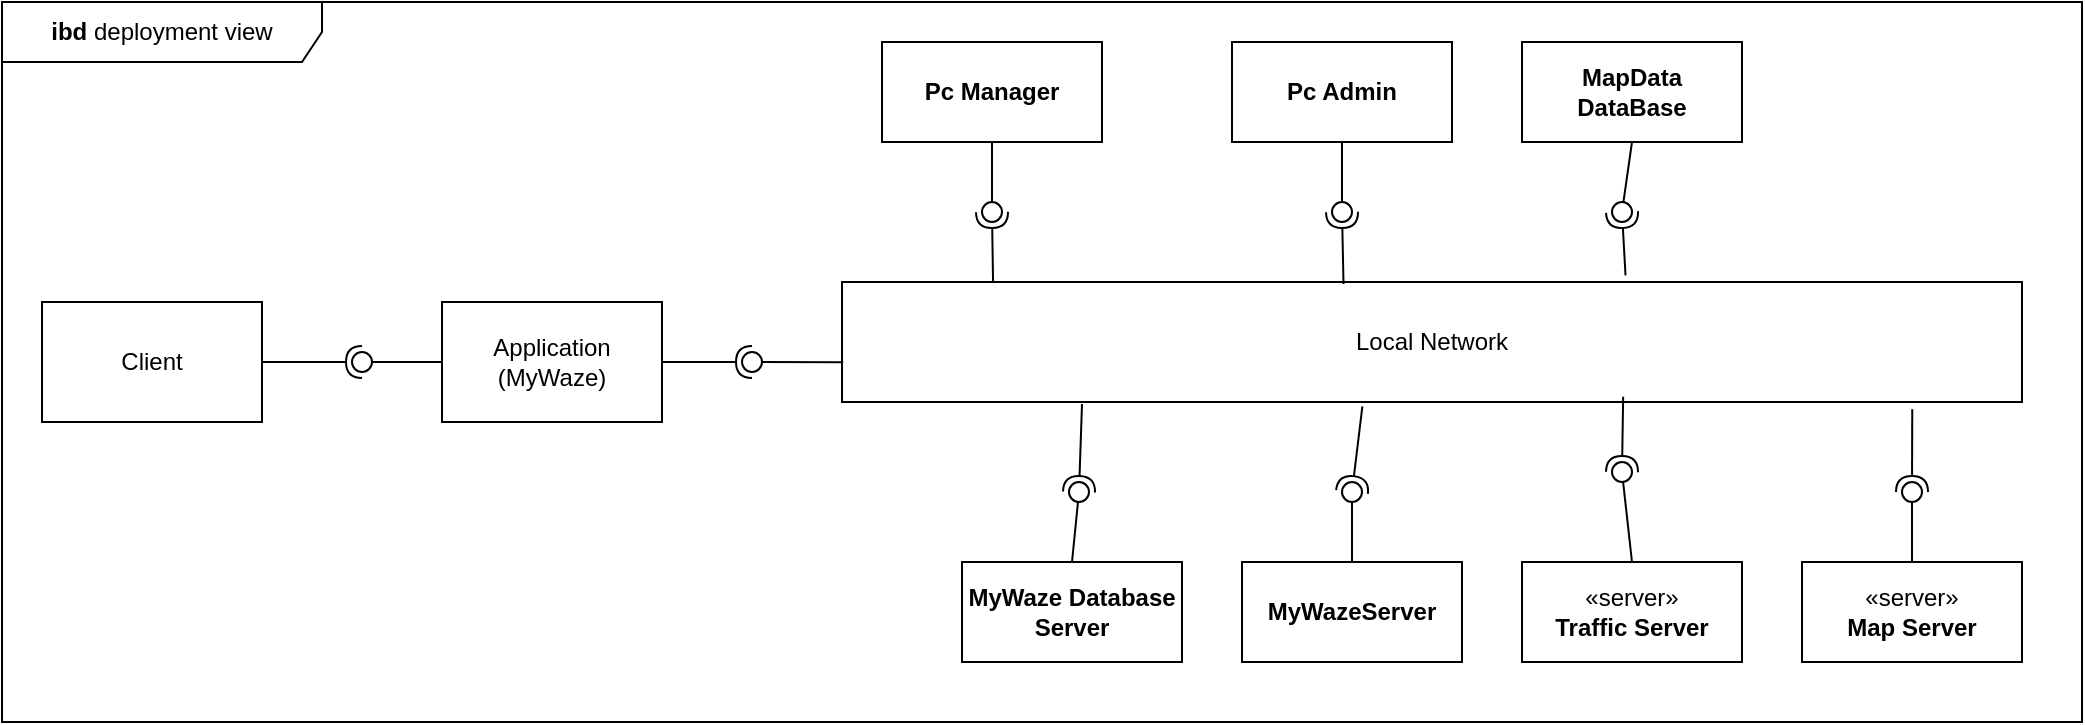 <mxfile version="27.0.9">
  <diagram name="Page-1" id="-nBcPwIaoM3XC_6-Svjo">
    <mxGraphModel dx="2245" dy="790" grid="1" gridSize="10" guides="1" tooltips="1" connect="1" arrows="1" fold="1" page="1" pageScale="1" pageWidth="827" pageHeight="1169" math="0" shadow="0">
      <root>
        <mxCell id="0" />
        <mxCell id="1" parent="0" />
        <mxCell id="wyFu9s85v0W_oplKKnoT-1" value="Local Network" style="rounded=0;whiteSpace=wrap;html=1;" parent="1" vertex="1">
          <mxGeometry x="290" y="230" width="590" height="60" as="geometry" />
        </mxCell>
        <mxCell id="wyFu9s85v0W_oplKKnoT-3" value="Application (MyWaze)" style="rounded=0;whiteSpace=wrap;html=1;" parent="1" vertex="1">
          <mxGeometry x="90" y="240" width="110" height="60" as="geometry" />
        </mxCell>
        <mxCell id="wyFu9s85v0W_oplKKnoT-4" value="Client" style="rounded=0;whiteSpace=wrap;html=1;" parent="1" vertex="1">
          <mxGeometry x="-110" y="240" width="110" height="60" as="geometry" />
        </mxCell>
        <mxCell id="wyFu9s85v0W_oplKKnoT-20" value="" style="rounded=0;orthogonalLoop=1;jettySize=auto;html=1;endArrow=halfCircle;endFill=0;endSize=6;strokeWidth=1;sketch=0;exitX=1;exitY=0.5;exitDx=0;exitDy=0;" parent="1" source="wyFu9s85v0W_oplKKnoT-4" target="wyFu9s85v0W_oplKKnoT-22" edge="1">
          <mxGeometry relative="1" as="geometry">
            <mxPoint x="70" y="270" as="sourcePoint" />
          </mxGeometry>
        </mxCell>
        <mxCell id="wyFu9s85v0W_oplKKnoT-21" value="" style="rounded=0;orthogonalLoop=1;jettySize=auto;html=1;endArrow=oval;endFill=0;sketch=0;sourcePerimeterSpacing=0;targetPerimeterSpacing=0;endSize=10;exitX=0;exitY=0.5;exitDx=0;exitDy=0;" parent="1" source="wyFu9s85v0W_oplKKnoT-3" target="wyFu9s85v0W_oplKKnoT-22" edge="1">
          <mxGeometry relative="1" as="geometry">
            <mxPoint x="30" y="270" as="sourcePoint" />
          </mxGeometry>
        </mxCell>
        <mxCell id="wyFu9s85v0W_oplKKnoT-22" value="" style="ellipse;whiteSpace=wrap;html=1;align=center;aspect=fixed;fillColor=none;strokeColor=none;resizable=0;perimeter=centerPerimeter;rotatable=0;allowArrows=0;points=[];outlineConnect=1;" parent="1" vertex="1">
          <mxGeometry x="45" y="265" width="10" height="10" as="geometry" />
        </mxCell>
        <mxCell id="wyFu9s85v0W_oplKKnoT-32" value="" style="rounded=0;orthogonalLoop=1;jettySize=auto;html=1;endArrow=halfCircle;endFill=0;endSize=6;strokeWidth=1;sketch=0;exitX=1;exitY=0.5;exitDx=0;exitDy=0;" parent="1" source="wyFu9s85v0W_oplKKnoT-3" target="wyFu9s85v0W_oplKKnoT-34" edge="1">
          <mxGeometry relative="1" as="geometry">
            <mxPoint x="280" y="270" as="sourcePoint" />
          </mxGeometry>
        </mxCell>
        <mxCell id="wyFu9s85v0W_oplKKnoT-33" value="" style="rounded=0;orthogonalLoop=1;jettySize=auto;html=1;endArrow=oval;endFill=0;sketch=0;sourcePerimeterSpacing=0;targetPerimeterSpacing=0;endSize=10;exitX=0.001;exitY=0.669;exitDx=0;exitDy=0;exitPerimeter=0;" parent="1" source="wyFu9s85v0W_oplKKnoT-1" target="wyFu9s85v0W_oplKKnoT-34" edge="1">
          <mxGeometry relative="1" as="geometry">
            <mxPoint x="240" y="270" as="sourcePoint" />
          </mxGeometry>
        </mxCell>
        <mxCell id="wyFu9s85v0W_oplKKnoT-34" value="" style="ellipse;whiteSpace=wrap;html=1;align=center;aspect=fixed;fillColor=none;strokeColor=none;resizable=0;perimeter=centerPerimeter;rotatable=0;allowArrows=0;points=[];outlineConnect=1;" parent="1" vertex="1">
          <mxGeometry x="240" y="265" width="10" height="10" as="geometry" />
        </mxCell>
        <mxCell id="wyFu9s85v0W_oplKKnoT-35" value="&lt;b&gt;Pc Manager&lt;/b&gt;" style="html=1;whiteSpace=wrap;" parent="1" vertex="1">
          <mxGeometry x="310" y="110" width="110" height="50" as="geometry" />
        </mxCell>
        <mxCell id="wyFu9s85v0W_oplKKnoT-36" value="&lt;b&gt;Pc Admin&lt;/b&gt;" style="html=1;whiteSpace=wrap;" parent="1" vertex="1">
          <mxGeometry x="485" y="110" width="110" height="50" as="geometry" />
        </mxCell>
        <mxCell id="wyFu9s85v0W_oplKKnoT-41" value="" style="rounded=0;orthogonalLoop=1;jettySize=auto;html=1;endArrow=halfCircle;endFill=0;endSize=6;strokeWidth=1;sketch=0;exitX=0.128;exitY=-0.009;exitDx=0;exitDy=0;exitPerimeter=0;" parent="1" source="wyFu9s85v0W_oplKKnoT-1" target="wyFu9s85v0W_oplKKnoT-43" edge="1">
          <mxGeometry relative="1" as="geometry">
            <mxPoint x="385" y="195" as="sourcePoint" />
          </mxGeometry>
        </mxCell>
        <mxCell id="wyFu9s85v0W_oplKKnoT-42" value="" style="rounded=0;orthogonalLoop=1;jettySize=auto;html=1;endArrow=oval;endFill=0;sketch=0;sourcePerimeterSpacing=0;targetPerimeterSpacing=0;endSize=10;" parent="1" source="wyFu9s85v0W_oplKKnoT-35" target="wyFu9s85v0W_oplKKnoT-43" edge="1">
          <mxGeometry relative="1" as="geometry">
            <mxPoint x="345" y="195" as="sourcePoint" />
          </mxGeometry>
        </mxCell>
        <mxCell id="wyFu9s85v0W_oplKKnoT-43" value="" style="ellipse;whiteSpace=wrap;html=1;align=center;aspect=fixed;fillColor=none;strokeColor=none;resizable=0;perimeter=centerPerimeter;rotatable=0;allowArrows=0;points=[];outlineConnect=1;" parent="1" vertex="1">
          <mxGeometry x="360" y="190" width="10" height="10" as="geometry" />
        </mxCell>
        <mxCell id="wyFu9s85v0W_oplKKnoT-44" value="" style="rounded=0;orthogonalLoop=1;jettySize=auto;html=1;endArrow=halfCircle;endFill=0;endSize=6;strokeWidth=1;sketch=0;exitX=0.425;exitY=0.017;exitDx=0;exitDy=0;exitPerimeter=0;" parent="1" source="wyFu9s85v0W_oplKKnoT-1" target="wyFu9s85v0W_oplKKnoT-46" edge="1">
          <mxGeometry relative="1" as="geometry">
            <mxPoint x="545" y="195" as="sourcePoint" />
          </mxGeometry>
        </mxCell>
        <mxCell id="wyFu9s85v0W_oplKKnoT-45" value="" style="rounded=0;orthogonalLoop=1;jettySize=auto;html=1;endArrow=oval;endFill=0;sketch=0;sourcePerimeterSpacing=0;targetPerimeterSpacing=0;endSize=10;exitX=0.5;exitY=1;exitDx=0;exitDy=0;" parent="1" source="wyFu9s85v0W_oplKKnoT-36" target="wyFu9s85v0W_oplKKnoT-46" edge="1">
          <mxGeometry relative="1" as="geometry">
            <mxPoint x="505" y="195" as="sourcePoint" />
          </mxGeometry>
        </mxCell>
        <mxCell id="wyFu9s85v0W_oplKKnoT-46" value="" style="ellipse;whiteSpace=wrap;html=1;align=center;aspect=fixed;fillColor=none;strokeColor=none;resizable=0;perimeter=centerPerimeter;rotatable=0;allowArrows=0;points=[];outlineConnect=1;" parent="1" vertex="1">
          <mxGeometry x="535" y="190" width="10" height="10" as="geometry" />
        </mxCell>
        <mxCell id="KGDTx7dbU3k0sIKAaELm-1" value="&lt;b&gt;MyWazeServer&lt;/b&gt;" style="html=1;whiteSpace=wrap;" parent="1" vertex="1">
          <mxGeometry x="490" y="370" width="110" height="50" as="geometry" />
        </mxCell>
        <mxCell id="KGDTx7dbU3k0sIKAaELm-2" value="&lt;b&gt;MyWaze Database Server&lt;/b&gt;" style="html=1;whiteSpace=wrap;" parent="1" vertex="1">
          <mxGeometry x="350" y="370" width="110" height="50" as="geometry" />
        </mxCell>
        <mxCell id="KGDTx7dbU3k0sIKAaELm-3" value="&lt;b&gt;MapData DataBase&lt;/b&gt;" style="html=1;whiteSpace=wrap;" parent="1" vertex="1">
          <mxGeometry x="630" y="110" width="110" height="50" as="geometry" />
        </mxCell>
        <mxCell id="KGDTx7dbU3k0sIKAaELm-4" value="«server»&lt;br&gt;&lt;b&gt;Traffic Server&lt;/b&gt;" style="html=1;whiteSpace=wrap;" parent="1" vertex="1">
          <mxGeometry x="630" y="370" width="110" height="50" as="geometry" />
        </mxCell>
        <mxCell id="KGDTx7dbU3k0sIKAaELm-5" value="«server»&lt;br&gt;&lt;b&gt;Map Server&lt;/b&gt;" style="html=1;whiteSpace=wrap;" parent="1" vertex="1">
          <mxGeometry x="770" y="370" width="110" height="50" as="geometry" />
        </mxCell>
        <mxCell id="KGDTx7dbU3k0sIKAaELm-8" value="" style="rounded=0;orthogonalLoop=1;jettySize=auto;html=1;endArrow=halfCircle;endFill=0;endSize=6;strokeWidth=1;sketch=0;exitX=0.664;exitY=-0.055;exitDx=0;exitDy=0;exitPerimeter=0;" parent="1" source="wyFu9s85v0W_oplKKnoT-1" target="KGDTx7dbU3k0sIKAaELm-10" edge="1">
          <mxGeometry relative="1" as="geometry">
            <mxPoint x="700" y="195" as="sourcePoint" />
          </mxGeometry>
        </mxCell>
        <mxCell id="KGDTx7dbU3k0sIKAaELm-9" value="" style="rounded=0;orthogonalLoop=1;jettySize=auto;html=1;endArrow=oval;endFill=0;sketch=0;sourcePerimeterSpacing=0;targetPerimeterSpacing=0;endSize=10;exitX=0.5;exitY=1;exitDx=0;exitDy=0;" parent="1" source="KGDTx7dbU3k0sIKAaELm-3" target="KGDTx7dbU3k0sIKAaELm-10" edge="1">
          <mxGeometry relative="1" as="geometry">
            <mxPoint x="660" y="195" as="sourcePoint" />
          </mxGeometry>
        </mxCell>
        <mxCell id="KGDTx7dbU3k0sIKAaELm-10" value="" style="ellipse;whiteSpace=wrap;html=1;align=center;aspect=fixed;fillColor=none;strokeColor=none;resizable=0;perimeter=centerPerimeter;rotatable=0;allowArrows=0;points=[];outlineConnect=1;" parent="1" vertex="1">
          <mxGeometry x="675" y="190" width="10" height="10" as="geometry" />
        </mxCell>
        <mxCell id="KGDTx7dbU3k0sIKAaELm-11" value="" style="rounded=0;orthogonalLoop=1;jettySize=auto;html=1;endArrow=halfCircle;endFill=0;endSize=6;strokeWidth=1;sketch=0;exitX=0.662;exitY=0.957;exitDx=0;exitDy=0;exitPerimeter=0;" parent="1" source="wyFu9s85v0W_oplKKnoT-1" target="KGDTx7dbU3k0sIKAaELm-13" edge="1">
          <mxGeometry relative="1" as="geometry">
            <mxPoint x="700" y="325" as="sourcePoint" />
          </mxGeometry>
        </mxCell>
        <mxCell id="KGDTx7dbU3k0sIKAaELm-12" value="" style="rounded=0;orthogonalLoop=1;jettySize=auto;html=1;endArrow=oval;endFill=0;sketch=0;sourcePerimeterSpacing=0;targetPerimeterSpacing=0;endSize=10;exitX=0.5;exitY=0;exitDx=0;exitDy=0;" parent="1" source="KGDTx7dbU3k0sIKAaELm-4" target="KGDTx7dbU3k0sIKAaELm-13" edge="1">
          <mxGeometry relative="1" as="geometry">
            <mxPoint x="660" y="325" as="sourcePoint" />
          </mxGeometry>
        </mxCell>
        <mxCell id="KGDTx7dbU3k0sIKAaELm-13" value="" style="ellipse;whiteSpace=wrap;html=1;align=center;aspect=fixed;fillColor=none;strokeColor=none;resizable=0;perimeter=centerPerimeter;rotatable=0;allowArrows=0;points=[];outlineConnect=1;" parent="1" vertex="1">
          <mxGeometry x="675" y="320" width="10" height="10" as="geometry" />
        </mxCell>
        <mxCell id="KGDTx7dbU3k0sIKAaELm-14" value="" style="rounded=0;orthogonalLoop=1;jettySize=auto;html=1;endArrow=halfCircle;endFill=0;endSize=6;strokeWidth=1;sketch=0;exitX=0.907;exitY=1.06;exitDx=0;exitDy=0;exitPerimeter=0;" parent="1" source="wyFu9s85v0W_oplKKnoT-1" target="KGDTx7dbU3k0sIKAaELm-16" edge="1">
          <mxGeometry relative="1" as="geometry">
            <mxPoint x="845" y="335" as="sourcePoint" />
          </mxGeometry>
        </mxCell>
        <mxCell id="KGDTx7dbU3k0sIKAaELm-15" value="" style="rounded=0;orthogonalLoop=1;jettySize=auto;html=1;endArrow=oval;endFill=0;sketch=0;sourcePerimeterSpacing=0;targetPerimeterSpacing=0;endSize=10;exitX=0.5;exitY=0;exitDx=0;exitDy=0;" parent="1" source="KGDTx7dbU3k0sIKAaELm-5" target="KGDTx7dbU3k0sIKAaELm-16" edge="1">
          <mxGeometry relative="1" as="geometry">
            <mxPoint x="805" y="335" as="sourcePoint" />
          </mxGeometry>
        </mxCell>
        <mxCell id="KGDTx7dbU3k0sIKAaELm-16" value="" style="ellipse;whiteSpace=wrap;html=1;align=center;aspect=fixed;fillColor=none;strokeColor=none;resizable=0;perimeter=centerPerimeter;rotatable=0;allowArrows=0;points=[];outlineConnect=1;" parent="1" vertex="1">
          <mxGeometry x="820" y="330" width="10" height="10" as="geometry" />
        </mxCell>
        <mxCell id="KGDTx7dbU3k0sIKAaELm-17" value="" style="rounded=0;orthogonalLoop=1;jettySize=auto;html=1;endArrow=halfCircle;endFill=0;endSize=6;strokeWidth=1;sketch=0;exitX=0.441;exitY=1.037;exitDx=0;exitDy=0;exitPerimeter=0;" parent="1" source="wyFu9s85v0W_oplKKnoT-1" target="KGDTx7dbU3k0sIKAaELm-19" edge="1">
          <mxGeometry relative="1" as="geometry">
            <mxPoint x="565" y="335" as="sourcePoint" />
          </mxGeometry>
        </mxCell>
        <mxCell id="KGDTx7dbU3k0sIKAaELm-18" value="" style="rounded=0;orthogonalLoop=1;jettySize=auto;html=1;endArrow=oval;endFill=0;sketch=0;sourcePerimeterSpacing=0;targetPerimeterSpacing=0;endSize=10;exitX=0.5;exitY=0;exitDx=0;exitDy=0;" parent="1" source="KGDTx7dbU3k0sIKAaELm-1" target="KGDTx7dbU3k0sIKAaELm-19" edge="1">
          <mxGeometry relative="1" as="geometry">
            <mxPoint x="525" y="335" as="sourcePoint" />
          </mxGeometry>
        </mxCell>
        <mxCell id="KGDTx7dbU3k0sIKAaELm-19" value="" style="ellipse;whiteSpace=wrap;html=1;align=center;aspect=fixed;fillColor=none;strokeColor=none;resizable=0;perimeter=centerPerimeter;rotatable=0;allowArrows=0;points=[];outlineConnect=1;" parent="1" vertex="1">
          <mxGeometry x="540" y="330" width="10" height="10" as="geometry" />
        </mxCell>
        <mxCell id="KGDTx7dbU3k0sIKAaELm-20" value="" style="rounded=0;orthogonalLoop=1;jettySize=auto;html=1;endArrow=halfCircle;endFill=0;endSize=6;strokeWidth=1;sketch=0;" parent="1" target="KGDTx7dbU3k0sIKAaELm-22" edge="1">
          <mxGeometry relative="1" as="geometry">
            <mxPoint x="410" y="291" as="sourcePoint" />
          </mxGeometry>
        </mxCell>
        <mxCell id="KGDTx7dbU3k0sIKAaELm-21" value="" style="rounded=0;orthogonalLoop=1;jettySize=auto;html=1;endArrow=oval;endFill=0;sketch=0;sourcePerimeterSpacing=0;targetPerimeterSpacing=0;endSize=10;exitX=0.5;exitY=0;exitDx=0;exitDy=0;" parent="1" source="KGDTx7dbU3k0sIKAaELm-2" target="KGDTx7dbU3k0sIKAaELm-22" edge="1">
          <mxGeometry relative="1" as="geometry">
            <mxPoint x="394" y="335" as="sourcePoint" />
          </mxGeometry>
        </mxCell>
        <mxCell id="KGDTx7dbU3k0sIKAaELm-22" value="" style="ellipse;whiteSpace=wrap;html=1;align=center;aspect=fixed;fillColor=none;strokeColor=none;resizable=0;perimeter=centerPerimeter;rotatable=0;allowArrows=0;points=[];outlineConnect=1;" parent="1" vertex="1">
          <mxGeometry x="403.5" y="330" width="10" height="10" as="geometry" />
        </mxCell>
        <mxCell id="XEb6LF2AcWuViwSKqnoa-2" value="&lt;b&gt;ibd &lt;/b&gt;deployment view" style="shape=umlFrame;whiteSpace=wrap;html=1;pointerEvents=0;width=160;height=30;" vertex="1" parent="1">
          <mxGeometry x="-130" y="90" width="1040" height="360" as="geometry" />
        </mxCell>
      </root>
    </mxGraphModel>
  </diagram>
</mxfile>
